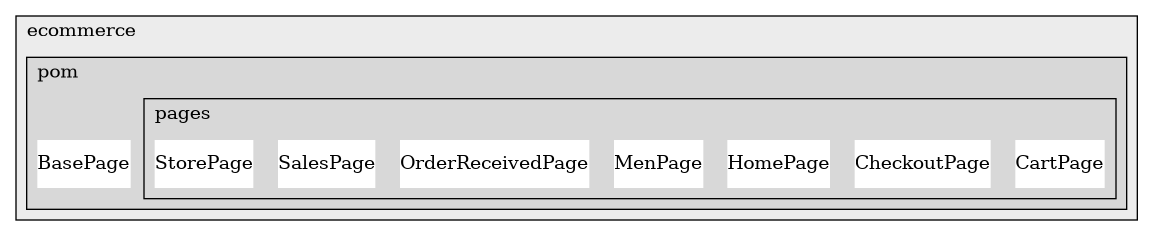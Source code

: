 @startuml

digraph g {

subgraph cluster_1 {
   	label=ecommerce
	labeljust=l
	fillcolor="#ececec"
	style=filled

   subgraph cluster_2{
   	label=pom
	labeljust=l
	fillcolor="#d8d8d8"
	style=filled
	   BasePage[
    	style=filled
    	margin=0
    	shape=plaintext
    	fillcolor="#FFFFFF"];

	   subgraph cluster_2_1{
       	label=pages
    	labeljust=l
    	fillcolor="#d8d8d8"
    	style=filled
   

   CartPage[
	style=filled
	margin=0
	shape=plaintext
	fillcolor="#FFFFFF"];

   CheckoutPage[
	style=filled
	margin=0
	shape=plaintext
	fillcolor="#FFFFFF"];

   HomePage[
	style=filled
	margin=0
	shape=plaintext
	fillcolor="#FFFFFF"];

   MenPage[
	style=filled
	margin=0
	shape=plaintext
	fillcolor="#FFFFFF"];

   OrderReceivedPage[
	style=filled
	margin=0
	shape=plaintext
	fillcolor="#FFFFFF"];

   SalesPage[
	style=filled
	margin=0
	shape=plaintext
	fillcolor="#FFFFFF"];

   StorePage[
	style=filled
	margin=0
	shape=plaintext
	fillcolor="#FFFFFF"];

}

   BasePage[
    style=filled
    margin=0
    shape=plaintext
    fillcolor="#FFFFFF"];
}
}
}
@enduml

